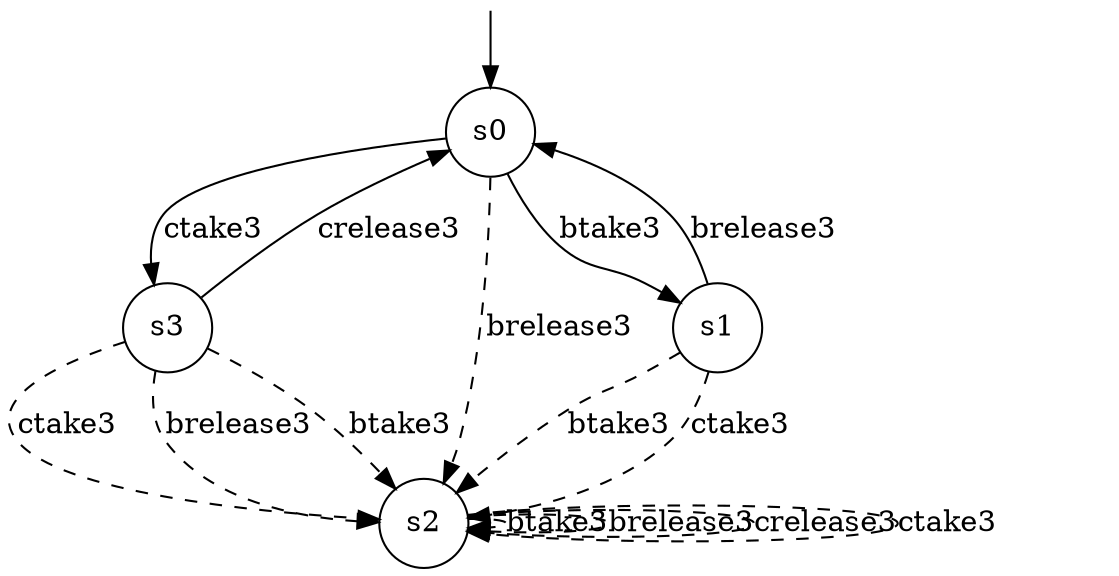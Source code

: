 digraph g {

	s0 [shape="circle" label="s0"];
	s1 [shape="circle" label="s3"];
	s2 [shape="circle" label="s2"];
	s3 [shape="circle" label="s1"];

	s3 -> s2 [modality="MAY", style="dashed", label="btake3"];
	s2 -> s2 [modality="MAY", style="dashed", label="btake3"];
	s1 -> s0 [modality="MUST", style="strict", label="crelease3"];
	s0 -> s1 [modality="MUST", style="strict", label="ctake3"];
	s2 -> s2 [modality="MAY", style="dashed", label="brelease3"];
	s2 -> s2 [modality="MAY", style="dashed", label="crelease3"];
	s2 -> s2 [modality="MAY", style="dashed", label="ctake3"];
	s0 -> s2 [modality="MAY", style="dashed", label="brelease3"];
	s3 -> s2 [modality="MAY", style="dashed", label="ctake3"];
	s1 -> s2 [modality="MAY", style="dashed", label="ctake3"];
	s1 -> s2 [modality="MAY", style="dashed", label="brelease3"];
	s3 -> s0 [modality="MUST", style="strict", label="brelease3"];
	s1 -> s2 [modality="MAY", style="dashed", label="btake3"];
	s0 -> s3 [modality="MUST", style="strict", label="btake3"];

__start0 [label="" shape="none" width="0" height="0"];
__start0 -> s0;
}
